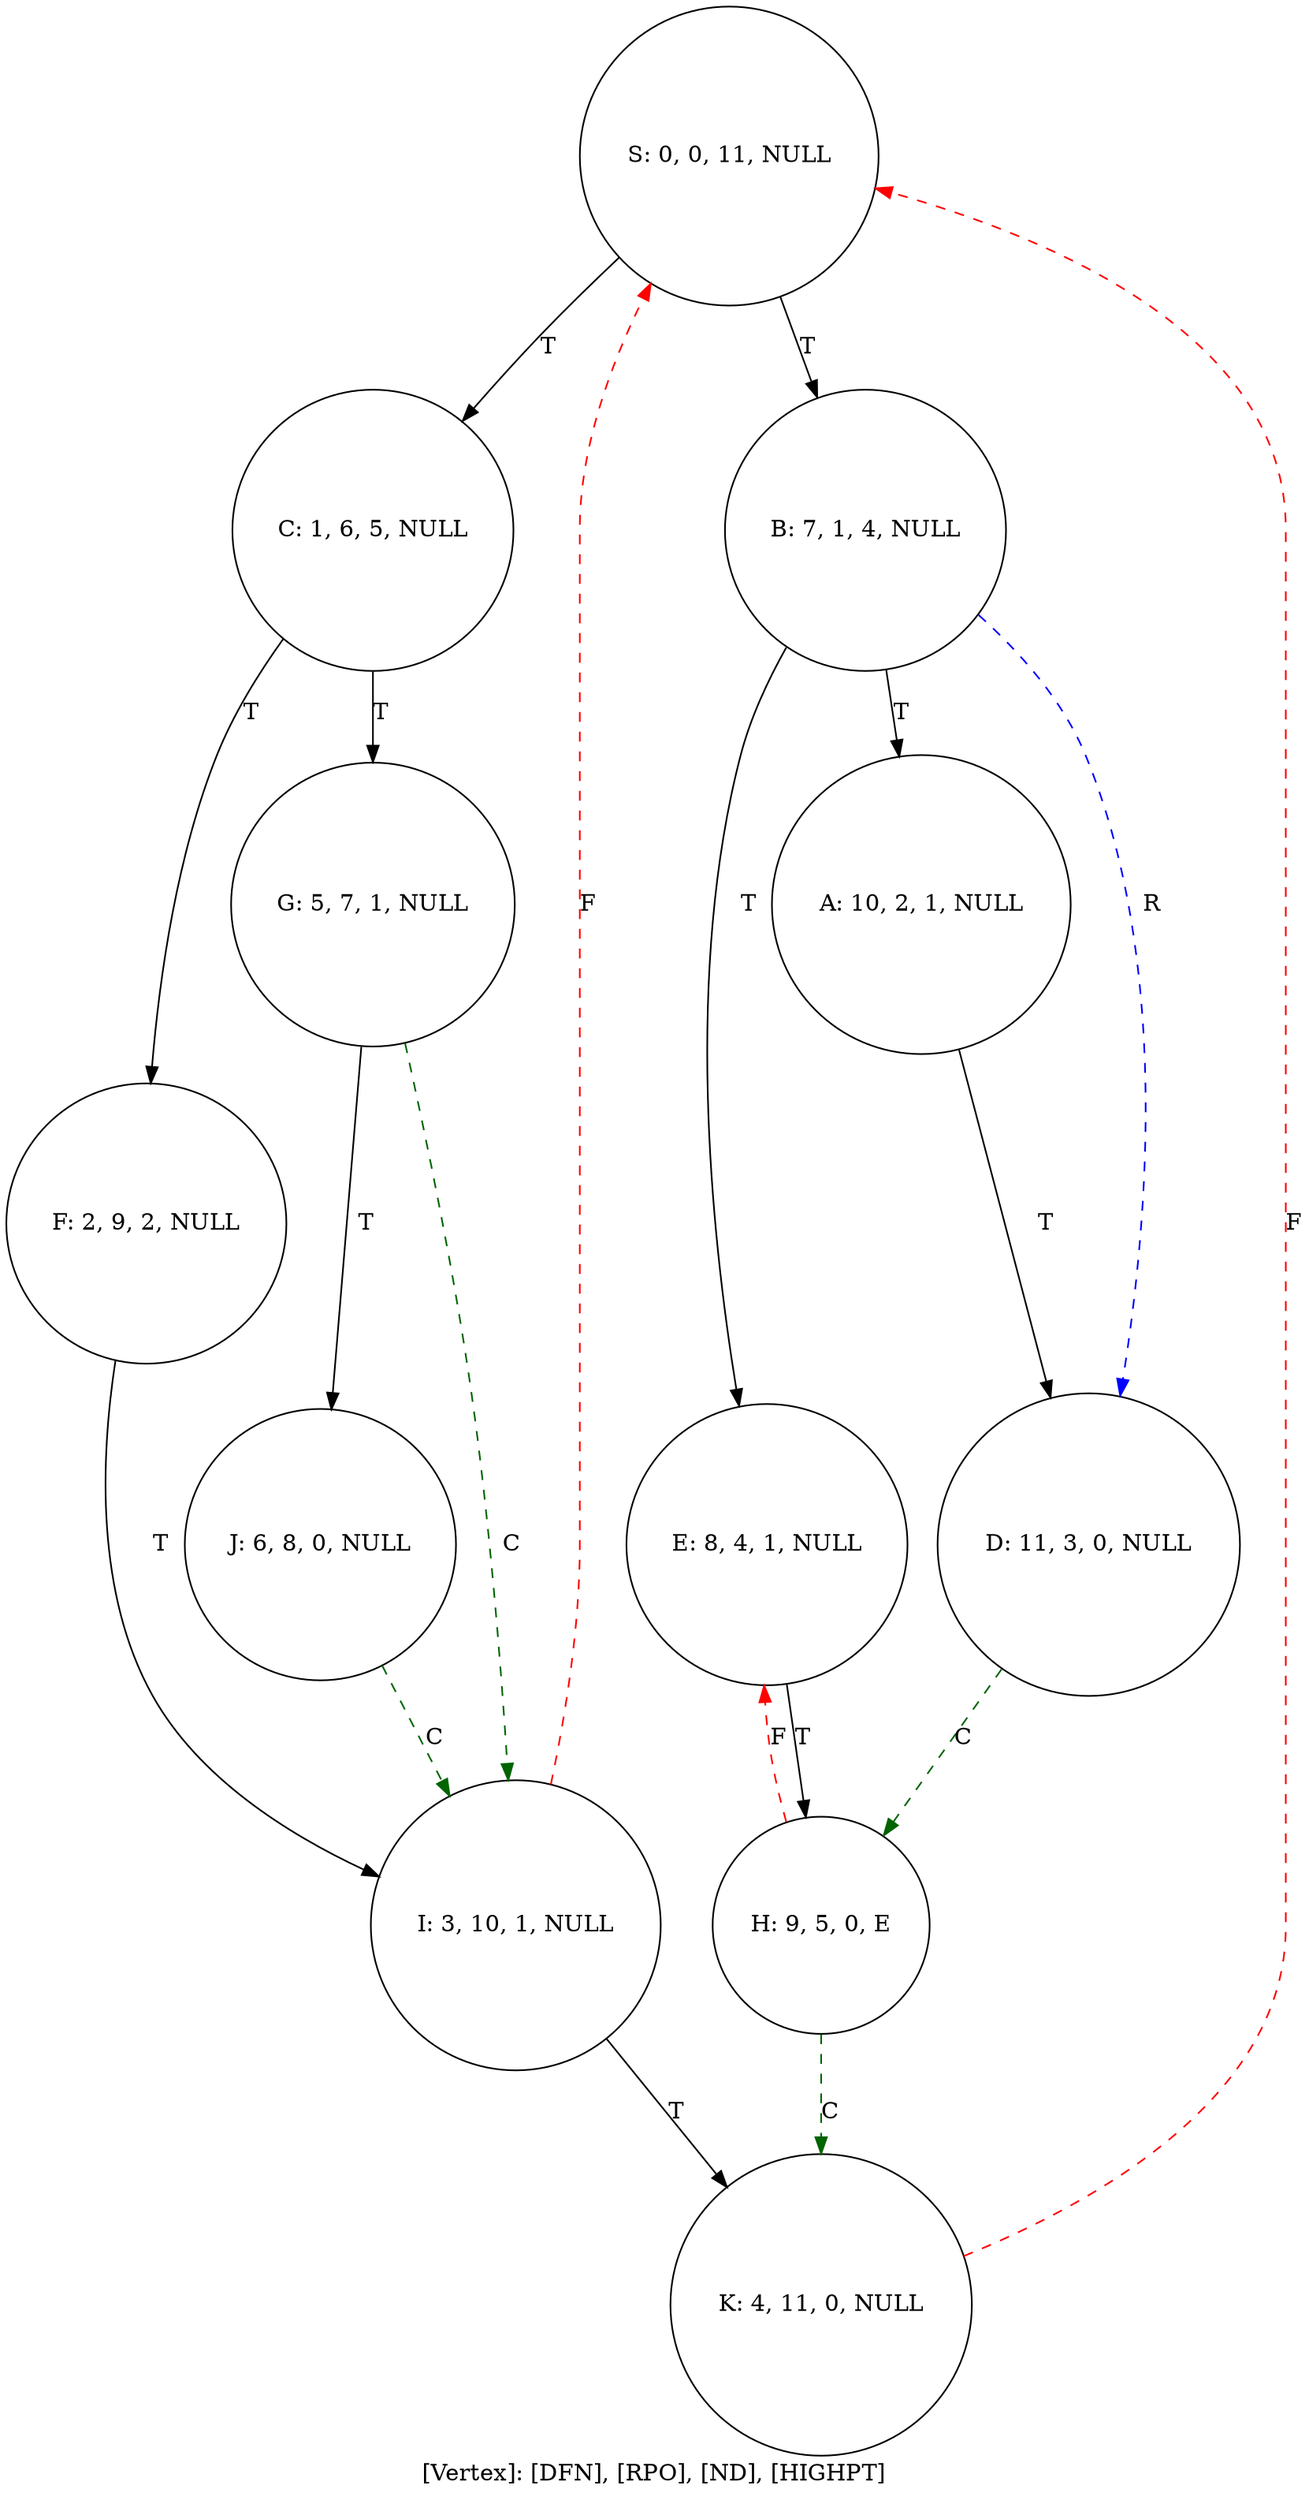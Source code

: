 digraph G {
label="[Vertex]: [DFN], [RPO], [ND], [HIGHPT]"	S [label ="S: 0, 0, 11, NULL", shape=circle];
	C [label ="C: 1, 6, 5, NULL", shape=circle];
	B [label ="B: 7, 1, 4, NULL", shape=circle];
	E [label ="E: 8, 4, 1, NULL", shape=circle];
	A [label ="A: 10, 2, 1, NULL", shape=circle];
	D [label ="D: 11, 3, 0, NULL", shape=circle];
	H [label ="H: 9, 5, 0, E", shape=circle];
	K [label ="K: 4, 11, 0, NULL", shape=circle];
	F [label ="F: 2, 9, 2, NULL", shape=circle];
	G [label ="G: 5, 7, 1, NULL", shape=circle];
	J [label ="J: 6, 8, 0, NULL", shape=circle];
	I [label ="I: 3, 10, 1, NULL", shape=circle];

	S -> C [label="T"];
	S -> B [label="T"];
	C -> F [label="T"];
	C -> G [label="T"];
	B -> E [label="T"];
	B -> A [label="T"];
	B -> D [label="R", style=dashed, color=blue];
	E -> H [label="T"];
	A -> D [label="T"];
	D -> H [label="C", style=dashed, color=darkgreen];
	H -> E [label="F", style=dashed, color=red];
	H -> K [label="C", style=dashed, color=darkgreen];
	K -> S [label="F", style=dashed, color=red];
	F -> I [label="T"];
	G -> J [label="T"];
	G -> I [label="C", style=dashed, color=darkgreen];
	J -> I [label="C", style=dashed, color=darkgreen];
	I -> S [label="F", style=dashed, color=red];
	I -> K [label="T"];
}
